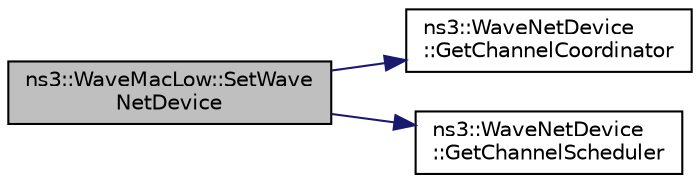 digraph "ns3::WaveMacLow::SetWaveNetDevice"
{
 // LATEX_PDF_SIZE
  edge [fontname="Helvetica",fontsize="10",labelfontname="Helvetica",labelfontsize="10"];
  node [fontname="Helvetica",fontsize="10",shape=record];
  rankdir="LR";
  Node1 [label="ns3::WaveMacLow::SetWave\lNetDevice",height=0.2,width=0.4,color="black", fillcolor="grey75", style="filled", fontcolor="black",tooltip=" "];
  Node1 -> Node2 [color="midnightblue",fontsize="10",style="solid",fontname="Helvetica"];
  Node2 [label="ns3::WaveNetDevice\l::GetChannelCoordinator",height=0.2,width=0.4,color="black", fillcolor="white", style="filled",URL="$classns3_1_1_wave_net_device.html#aa3edd1b02f0a039cd6e53d0d71139b77",tooltip=" "];
  Node1 -> Node3 [color="midnightblue",fontsize="10",style="solid",fontname="Helvetica"];
  Node3 [label="ns3::WaveNetDevice\l::GetChannelScheduler",height=0.2,width=0.4,color="black", fillcolor="white", style="filled",URL="$classns3_1_1_wave_net_device.html#abfc6c16de9e536eb1e2e832674676db4",tooltip=" "];
}
